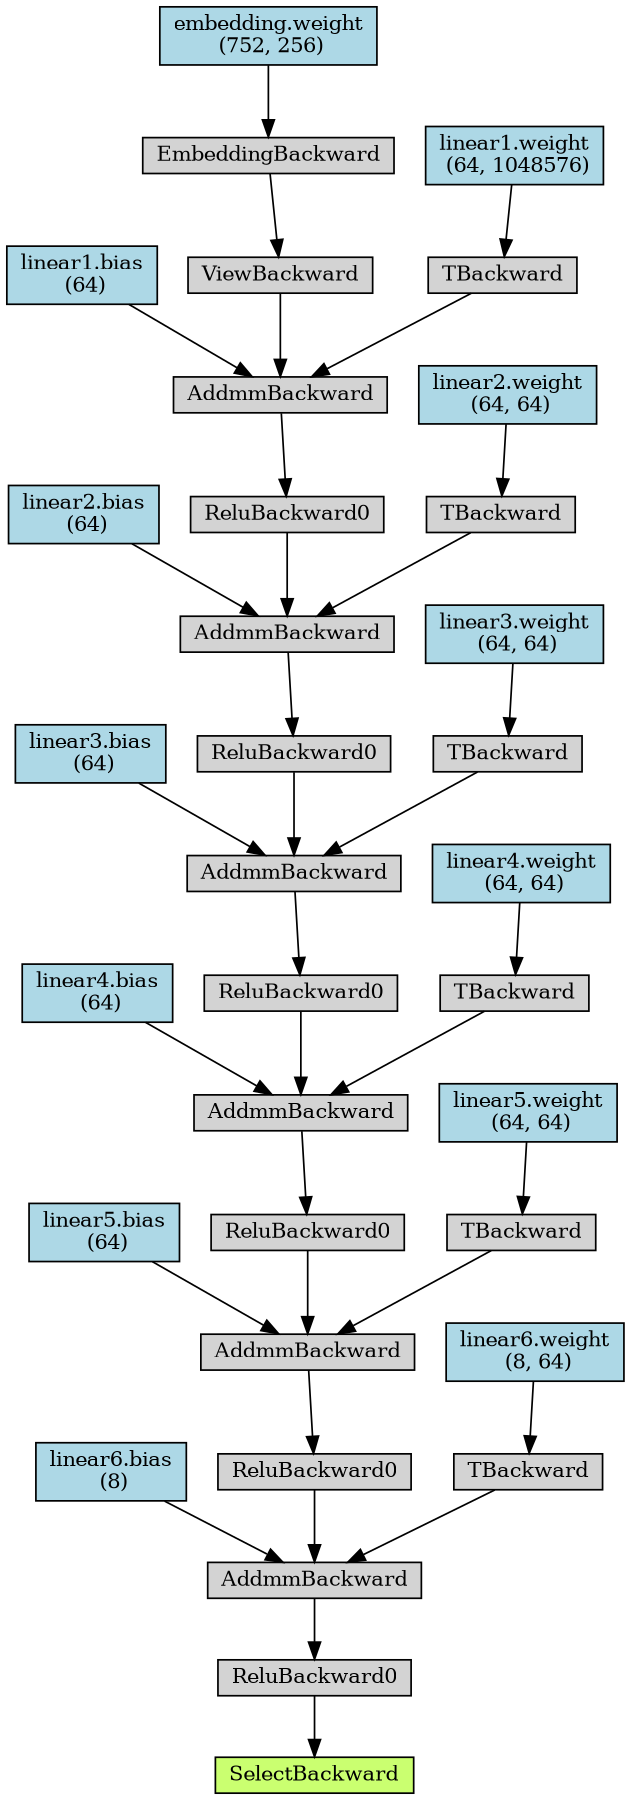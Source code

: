 digraph {
	graph [size="12,12"]
	node [align=left fontsize=12 height=0.2 ranksep=0.1 shape=box style=filled]
	4808391928 [label=SelectBackward fillcolor=darkolivegreen1]
	4808391984 -> 4808391928
	4808391984 [label=ReluBackward0]
	4808392096 -> 4808391984
	4808392096 [label=AddmmBackward]
	4808392208 -> 4808392096
	4808392208 [label="linear6.bias
 (8)" fillcolor=lightblue]
	4808392264 -> 4808392096
	4808392264 [label=ReluBackward0]
	4808392432 -> 4808392264
	4808392432 [label=AddmmBackward]
	4808392600 -> 4808392432
	4808392600 [label="linear5.bias
 (64)" fillcolor=lightblue]
	4808392656 -> 4808392432
	4808392656 [label=ReluBackward0]
	4808650936 -> 4808392656
	4808650936 [label=AddmmBackward]
	4808651104 -> 4808650936
	4808651104 [label="linear4.bias
 (64)" fillcolor=lightblue]
	4808651160 -> 4808650936
	4808651160 [label=ReluBackward0]
	4808651328 -> 4808651160
	4808651328 [label=AddmmBackward]
	4808651496 -> 4808651328
	4808651496 [label="linear3.bias
 (64)" fillcolor=lightblue]
	4808651552 -> 4808651328
	4808651552 [label=ReluBackward0]
	4808651720 -> 4808651552
	4808651720 [label=AddmmBackward]
	4808651888 -> 4808651720
	4808651888 [label="linear2.bias
 (64)" fillcolor=lightblue]
	4808651944 -> 4808651720
	4808651944 [label=ReluBackward0]
	4808652112 -> 4808651944
	4808652112 [label=AddmmBackward]
	4808652280 -> 4808652112
	4808652280 [label="linear1.bias
 (64)" fillcolor=lightblue]
	4808652336 -> 4808652112
	4808652336 [label=ViewBackward]
	4808652504 -> 4808652336
	4808652504 [label=EmbeddingBackward]
	4808652672 -> 4808652504
	4808652672 [label="embedding.weight
 (752, 256)" fillcolor=lightblue]
	4808652392 -> 4808652112
	4808652392 [label=TBackward]
	4808652560 -> 4808652392
	4808652560 [label="linear1.weight
 (64, 1048576)" fillcolor=lightblue]
	4808652000 -> 4808651720
	4808652000 [label=TBackward]
	4808652168 -> 4808652000
	4808652168 [label="linear2.weight
 (64, 64)" fillcolor=lightblue]
	4808651608 -> 4808651328
	4808651608 [label=TBackward]
	4808651776 -> 4808651608
	4808651776 [label="linear3.weight
 (64, 64)" fillcolor=lightblue]
	4808651216 -> 4808650936
	4808651216 [label=TBackward]
	4808651384 -> 4808651216
	4808651384 [label="linear4.weight
 (64, 64)" fillcolor=lightblue]
	4808650824 -> 4808392432
	4808650824 [label=TBackward]
	4808650992 -> 4808650824
	4808650992 [label="linear5.weight
 (64, 64)" fillcolor=lightblue]
	4808392320 -> 4808392096
	4808392320 [label=TBackward]
	4808392488 -> 4808392320
	4808392488 [label="linear6.weight
 (8, 64)" fillcolor=lightblue]
}